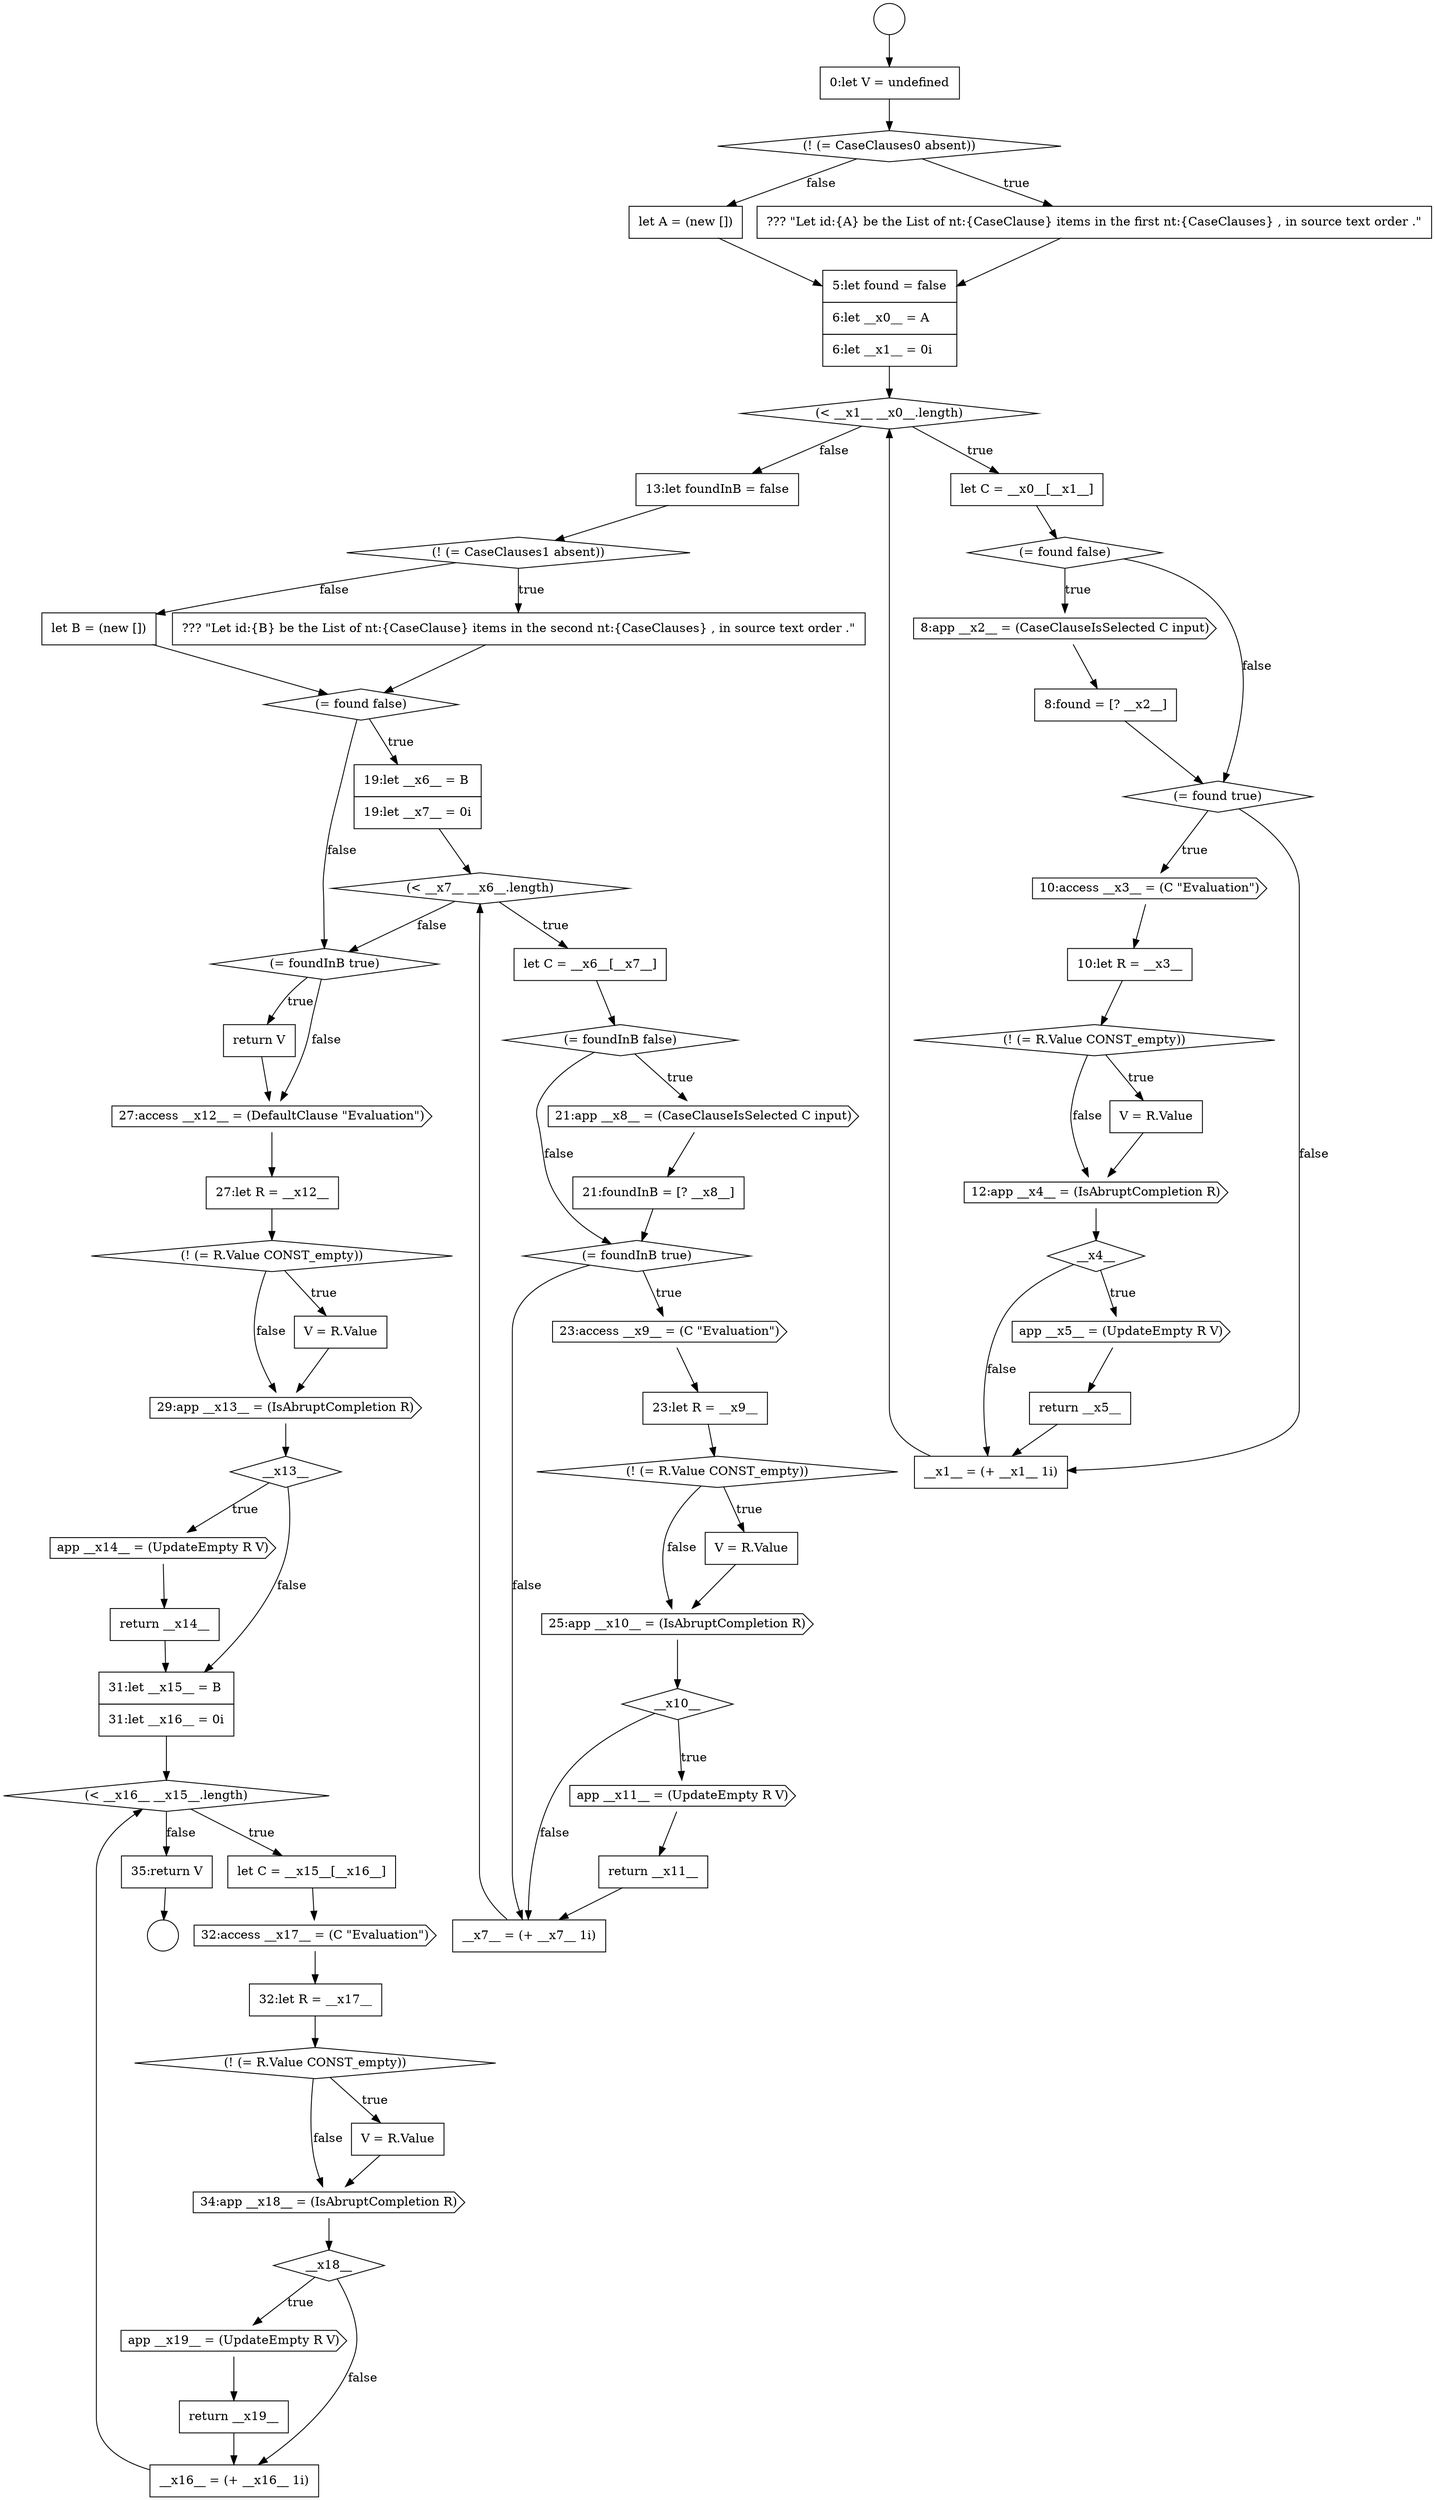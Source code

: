 digraph {
  node0 [shape=circle label=" " color="black" fillcolor="white" style=filled]
  node5 [shape=none, margin=0, label=<<font color="black">
    <table border="0" cellborder="1" cellspacing="0" cellpadding="10">
      <tr><td align="left">let A = (new [])</td></tr>
    </table>
  </font>> color="black" fillcolor="white" style=filled]
  node65 [shape=none, margin=0, label=<<font color="black">
    <table border="0" cellborder="1" cellspacing="0" cellpadding="10">
      <tr><td align="left">35:return V</td></tr>
    </table>
  </font>> color="black" fillcolor="white" style=filled]
  node2 [shape=none, margin=0, label=<<font color="black">
    <table border="0" cellborder="1" cellspacing="0" cellpadding="10">
      <tr><td align="left">0:let V = undefined</td></tr>
    </table>
  </font>> color="black" fillcolor="white" style=filled]
  node4 [shape=none, margin=0, label=<<font color="black">
    <table border="0" cellborder="1" cellspacing="0" cellpadding="10">
      <tr><td align="left">??? &quot;Let id:{A} be the List of nt:{CaseClause} items in the first nt:{CaseClauses} , in source text order .&quot;</td></tr>
    </table>
  </font>> color="black" fillcolor="white" style=filled]
  node10 [shape=cds, label=<<font color="black">8:app __x2__ = (CaseClauseIsSelected C input)</font>> color="black" fillcolor="white" style=filled]
  node56 [shape=cds, label=<<font color="black">32:access __x17__ = (C &quot;Evaluation&quot;)</font>> color="black" fillcolor="white" style=filled]
  node42 [shape=none, margin=0, label=<<font color="black">
    <table border="0" cellborder="1" cellspacing="0" cellpadding="10">
      <tr><td align="left">__x7__ = (+ __x7__ 1i)</td></tr>
    </table>
  </font>> color="black" fillcolor="white" style=filled]
  node24 [shape=none, margin=0, label=<<font color="black">
    <table border="0" cellborder="1" cellspacing="0" cellpadding="10">
      <tr><td align="left">??? &quot;Let id:{B} be the List of nt:{CaseClause} items in the second nt:{CaseClauses} , in source text order .&quot;</td></tr>
    </table>
  </font>> color="black" fillcolor="white" style=filled]
  node37 [shape=none, margin=0, label=<<font color="black">
    <table border="0" cellborder="1" cellspacing="0" cellpadding="10">
      <tr><td align="left">V = R.Value</td></tr>
    </table>
  </font>> color="black" fillcolor="white" style=filled]
  node25 [shape=none, margin=0, label=<<font color="black">
    <table border="0" cellborder="1" cellspacing="0" cellpadding="10">
      <tr><td align="left">let B = (new [])</td></tr>
    </table>
  </font>> color="black" fillcolor="white" style=filled]
  node52 [shape=none, margin=0, label=<<font color="black">
    <table border="0" cellborder="1" cellspacing="0" cellpadding="10">
      <tr><td align="left">return __x14__</td></tr>
    </table>
  </font>> color="black" fillcolor="white" style=filled]
  node14 [shape=none, margin=0, label=<<font color="black">
    <table border="0" cellborder="1" cellspacing="0" cellpadding="10">
      <tr><td align="left">10:let R = __x3__</td></tr>
    </table>
  </font>> color="black" fillcolor="white" style=filled]
  node20 [shape=none, margin=0, label=<<font color="black">
    <table border="0" cellborder="1" cellspacing="0" cellpadding="10">
      <tr><td align="left">return __x5__</td></tr>
    </table>
  </font>> color="black" fillcolor="white" style=filled]
  node46 [shape=none, margin=0, label=<<font color="black">
    <table border="0" cellborder="1" cellspacing="0" cellpadding="10">
      <tr><td align="left">27:let R = __x12__</td></tr>
    </table>
  </font>> color="black" fillcolor="white" style=filled]
  node57 [shape=none, margin=0, label=<<font color="black">
    <table border="0" cellborder="1" cellspacing="0" cellpadding="10">
      <tr><td align="left">32:let R = __x17__</td></tr>
    </table>
  </font>> color="black" fillcolor="white" style=filled]
  node29 [shape=none, margin=0, label=<<font color="black">
    <table border="0" cellborder="1" cellspacing="0" cellpadding="10">
      <tr><td align="left">let C = __x6__[__x7__]</td></tr>
    </table>
  </font>> color="black" fillcolor="white" style=filled]
  node61 [shape=diamond, label=<<font color="black">__x18__</font>> color="black" fillcolor="white" style=filled]
  node1 [shape=circle label=" " color="black" fillcolor="white" style=filled]
  node6 [shape=none, margin=0, label=<<font color="black">
    <table border="0" cellborder="1" cellspacing="0" cellpadding="10">
      <tr><td align="left">5:let found = false</td></tr>
      <tr><td align="left">6:let __x0__ = A</td></tr>
      <tr><td align="left">6:let __x1__ = 0i</td></tr>
    </table>
  </font>> color="black" fillcolor="white" style=filled]
  node60 [shape=cds, label=<<font color="black">34:app __x18__ = (IsAbruptCompletion R)</font>> color="black" fillcolor="white" style=filled]
  node21 [shape=none, margin=0, label=<<font color="black">
    <table border="0" cellborder="1" cellspacing="0" cellpadding="10">
      <tr><td align="left">__x1__ = (+ __x1__ 1i)</td></tr>
    </table>
  </font>> color="black" fillcolor="white" style=filled]
  node33 [shape=diamond, label=<<font color="black">(= foundInB true)</font>> color="black" fillcolor="white" style=filled]
  node28 [shape=diamond, label=<<font color="black">(&lt; __x7__ __x6__.length)</font>> color="black" fillcolor="white" style=filled]
  node38 [shape=cds, label=<<font color="black">25:app __x10__ = (IsAbruptCompletion R)</font>> color="black" fillcolor="white" style=filled]
  node9 [shape=diamond, label=<<font color="black">(= found false)</font>> color="black" fillcolor="white" style=filled]
  node53 [shape=none, margin=0, label=<<font color="black">
    <table border="0" cellborder="1" cellspacing="0" cellpadding="10">
      <tr><td align="left">31:let __x15__ = B</td></tr>
      <tr><td align="left">31:let __x16__ = 0i</td></tr>
    </table>
  </font>> color="black" fillcolor="white" style=filled]
  node13 [shape=cds, label=<<font color="black">10:access __x3__ = (C &quot;Evaluation&quot;)</font>> color="black" fillcolor="white" style=filled]
  node41 [shape=none, margin=0, label=<<font color="black">
    <table border="0" cellborder="1" cellspacing="0" cellpadding="10">
      <tr><td align="left">return __x11__</td></tr>
    </table>
  </font>> color="black" fillcolor="white" style=filled]
  node45 [shape=cds, label=<<font color="black">27:access __x12__ = (DefaultClause &quot;Evaluation&quot;)</font>> color="black" fillcolor="white" style=filled]
  node64 [shape=none, margin=0, label=<<font color="black">
    <table border="0" cellborder="1" cellspacing="0" cellpadding="10">
      <tr><td align="left">__x16__ = (+ __x16__ 1i)</td></tr>
    </table>
  </font>> color="black" fillcolor="white" style=filled]
  node17 [shape=cds, label=<<font color="black">12:app __x4__ = (IsAbruptCompletion R)</font>> color="black" fillcolor="white" style=filled]
  node32 [shape=none, margin=0, label=<<font color="black">
    <table border="0" cellborder="1" cellspacing="0" cellpadding="10">
      <tr><td align="left">21:foundInB = [? __x8__]</td></tr>
    </table>
  </font>> color="black" fillcolor="white" style=filled]
  node34 [shape=cds, label=<<font color="black">23:access __x9__ = (C &quot;Evaluation&quot;)</font>> color="black" fillcolor="white" style=filled]
  node22 [shape=none, margin=0, label=<<font color="black">
    <table border="0" cellborder="1" cellspacing="0" cellpadding="10">
      <tr><td align="left">13:let foundInB = false</td></tr>
    </table>
  </font>> color="black" fillcolor="white" style=filled]
  node44 [shape=none, margin=0, label=<<font color="black">
    <table border="0" cellborder="1" cellspacing="0" cellpadding="10">
      <tr><td align="left">return V</td></tr>
    </table>
  </font>> color="black" fillcolor="white" style=filled]
  node59 [shape=none, margin=0, label=<<font color="black">
    <table border="0" cellborder="1" cellspacing="0" cellpadding="10">
      <tr><td align="left">V = R.Value</td></tr>
    </table>
  </font>> color="black" fillcolor="white" style=filled]
  node27 [shape=none, margin=0, label=<<font color="black">
    <table border="0" cellborder="1" cellspacing="0" cellpadding="10">
      <tr><td align="left">19:let __x6__ = B</td></tr>
      <tr><td align="left">19:let __x7__ = 0i</td></tr>
    </table>
  </font>> color="black" fillcolor="white" style=filled]
  node12 [shape=diamond, label=<<font color="black">(= found true)</font>> color="black" fillcolor="white" style=filled]
  node54 [shape=diamond, label=<<font color="black">(&lt; __x16__ __x15__.length)</font>> color="black" fillcolor="white" style=filled]
  node49 [shape=cds, label=<<font color="black">29:app __x13__ = (IsAbruptCompletion R)</font>> color="black" fillcolor="white" style=filled]
  node7 [shape=diamond, label=<<font color="black">(&lt; __x1__ __x0__.length)</font>> color="black" fillcolor="white" style=filled]
  node39 [shape=diamond, label=<<font color="black">__x10__</font>> color="black" fillcolor="white" style=filled]
  node3 [shape=diamond, label=<<font color="black">(! (= CaseClauses0 absent))</font>> color="black" fillcolor="white" style=filled]
  node35 [shape=none, margin=0, label=<<font color="black">
    <table border="0" cellborder="1" cellspacing="0" cellpadding="10">
      <tr><td align="left">23:let R = __x9__</td></tr>
    </table>
  </font>> color="black" fillcolor="white" style=filled]
  node48 [shape=none, margin=0, label=<<font color="black">
    <table border="0" cellborder="1" cellspacing="0" cellpadding="10">
      <tr><td align="left">V = R.Value</td></tr>
    </table>
  </font>> color="black" fillcolor="white" style=filled]
  node63 [shape=none, margin=0, label=<<font color="black">
    <table border="0" cellborder="1" cellspacing="0" cellpadding="10">
      <tr><td align="left">return __x19__</td></tr>
    </table>
  </font>> color="black" fillcolor="white" style=filled]
  node18 [shape=diamond, label=<<font color="black">__x4__</font>> color="black" fillcolor="white" style=filled]
  node50 [shape=diamond, label=<<font color="black">__x13__</font>> color="black" fillcolor="white" style=filled]
  node16 [shape=none, margin=0, label=<<font color="black">
    <table border="0" cellborder="1" cellspacing="0" cellpadding="10">
      <tr><td align="left">V = R.Value</td></tr>
    </table>
  </font>> color="black" fillcolor="white" style=filled]
  node31 [shape=cds, label=<<font color="black">21:app __x8__ = (CaseClauseIsSelected C input)</font>> color="black" fillcolor="white" style=filled]
  node11 [shape=none, margin=0, label=<<font color="black">
    <table border="0" cellborder="1" cellspacing="0" cellpadding="10">
      <tr><td align="left">8:found = [? __x2__]</td></tr>
    </table>
  </font>> color="black" fillcolor="white" style=filled]
  node43 [shape=diamond, label=<<font color="black">(= foundInB true)</font>> color="black" fillcolor="white" style=filled]
  node40 [shape=cds, label=<<font color="black">app __x11__ = (UpdateEmpty R V)</font>> color="black" fillcolor="white" style=filled]
  node26 [shape=diamond, label=<<font color="black">(= found false)</font>> color="black" fillcolor="white" style=filled]
  node55 [shape=none, margin=0, label=<<font color="black">
    <table border="0" cellborder="1" cellspacing="0" cellpadding="10">
      <tr><td align="left">let C = __x15__[__x16__]</td></tr>
    </table>
  </font>> color="black" fillcolor="white" style=filled]
  node23 [shape=diamond, label=<<font color="black">(! (= CaseClauses1 absent))</font>> color="black" fillcolor="white" style=filled]
  node8 [shape=none, margin=0, label=<<font color="black">
    <table border="0" cellborder="1" cellspacing="0" cellpadding="10">
      <tr><td align="left">let C = __x0__[__x1__]</td></tr>
    </table>
  </font>> color="black" fillcolor="white" style=filled]
  node58 [shape=diamond, label=<<font color="black">(! (= R.Value CONST_empty))</font>> color="black" fillcolor="white" style=filled]
  node36 [shape=diamond, label=<<font color="black">(! (= R.Value CONST_empty))</font>> color="black" fillcolor="white" style=filled]
  node30 [shape=diamond, label=<<font color="black">(= foundInB false)</font>> color="black" fillcolor="white" style=filled]
  node51 [shape=cds, label=<<font color="black">app __x14__ = (UpdateEmpty R V)</font>> color="black" fillcolor="white" style=filled]
  node19 [shape=cds, label=<<font color="black">app __x5__ = (UpdateEmpty R V)</font>> color="black" fillcolor="white" style=filled]
  node47 [shape=diamond, label=<<font color="black">(! (= R.Value CONST_empty))</font>> color="black" fillcolor="white" style=filled]
  node15 [shape=diamond, label=<<font color="black">(! (= R.Value CONST_empty))</font>> color="black" fillcolor="white" style=filled]
  node62 [shape=cds, label=<<font color="black">app __x19__ = (UpdateEmpty R V)</font>> color="black" fillcolor="white" style=filled]
  node29 -> node30 [ color="black"]
  node15 -> node16 [label=<<font color="black">true</font>> color="black"]
  node15 -> node17 [label=<<font color="black">false</font>> color="black"]
  node10 -> node11 [ color="black"]
  node43 -> node44 [label=<<font color="black">true</font>> color="black"]
  node43 -> node45 [label=<<font color="black">false</font>> color="black"]
  node50 -> node51 [label=<<font color="black">true</font>> color="black"]
  node50 -> node53 [label=<<font color="black">false</font>> color="black"]
  node23 -> node24 [label=<<font color="black">true</font>> color="black"]
  node23 -> node25 [label=<<font color="black">false</font>> color="black"]
  node49 -> node50 [ color="black"]
  node41 -> node42 [ color="black"]
  node42 -> node28 [ color="black"]
  node5 -> node6 [ color="black"]
  node53 -> node54 [ color="black"]
  node58 -> node59 [label=<<font color="black">true</font>> color="black"]
  node58 -> node60 [label=<<font color="black">false</font>> color="black"]
  node63 -> node64 [ color="black"]
  node4 -> node6 [ color="black"]
  node34 -> node35 [ color="black"]
  node9 -> node10 [label=<<font color="black">true</font>> color="black"]
  node9 -> node12 [label=<<font color="black">false</font>> color="black"]
  node64 -> node54 [ color="black"]
  node21 -> node7 [ color="black"]
  node36 -> node37 [label=<<font color="black">true</font>> color="black"]
  node36 -> node38 [label=<<font color="black">false</font>> color="black"]
  node65 -> node1 [ color="black"]
  node2 -> node3 [ color="black"]
  node62 -> node63 [ color="black"]
  node3 -> node4 [label=<<font color="black">true</font>> color="black"]
  node3 -> node5 [label=<<font color="black">false</font>> color="black"]
  node55 -> node56 [ color="black"]
  node7 -> node8 [label=<<font color="black">true</font>> color="black"]
  node7 -> node22 [label=<<font color="black">false</font>> color="black"]
  node11 -> node12 [ color="black"]
  node61 -> node62 [label=<<font color="black">true</font>> color="black"]
  node61 -> node64 [label=<<font color="black">false</font>> color="black"]
  node19 -> node20 [ color="black"]
  node26 -> node27 [label=<<font color="black">true</font>> color="black"]
  node26 -> node43 [label=<<font color="black">false</font>> color="black"]
  node54 -> node55 [label=<<font color="black">true</font>> color="black"]
  node54 -> node65 [label=<<font color="black">false</font>> color="black"]
  node13 -> node14 [ color="black"]
  node35 -> node36 [ color="black"]
  node57 -> node58 [ color="black"]
  node45 -> node46 [ color="black"]
  node0 -> node2 [ color="black"]
  node52 -> node53 [ color="black"]
  node22 -> node23 [ color="black"]
  node6 -> node7 [ color="black"]
  node44 -> node45 [ color="black"]
  node27 -> node28 [ color="black"]
  node37 -> node38 [ color="black"]
  node14 -> node15 [ color="black"]
  node31 -> node32 [ color="black"]
  node40 -> node41 [ color="black"]
  node33 -> node34 [label=<<font color="black">true</font>> color="black"]
  node33 -> node42 [label=<<font color="black">false</font>> color="black"]
  node51 -> node52 [ color="black"]
  node25 -> node26 [ color="black"]
  node8 -> node9 [ color="black"]
  node12 -> node13 [label=<<font color="black">true</font>> color="black"]
  node12 -> node21 [label=<<font color="black">false</font>> color="black"]
  node59 -> node60 [ color="black"]
  node24 -> node26 [ color="black"]
  node20 -> node21 [ color="black"]
  node60 -> node61 [ color="black"]
  node56 -> node57 [ color="black"]
  node16 -> node17 [ color="black"]
  node28 -> node29 [label=<<font color="black">true</font>> color="black"]
  node28 -> node43 [label=<<font color="black">false</font>> color="black"]
  node46 -> node47 [ color="black"]
  node48 -> node49 [ color="black"]
  node30 -> node31 [label=<<font color="black">true</font>> color="black"]
  node30 -> node33 [label=<<font color="black">false</font>> color="black"]
  node38 -> node39 [ color="black"]
  node39 -> node40 [label=<<font color="black">true</font>> color="black"]
  node39 -> node42 [label=<<font color="black">false</font>> color="black"]
  node18 -> node19 [label=<<font color="black">true</font>> color="black"]
  node18 -> node21 [label=<<font color="black">false</font>> color="black"]
  node32 -> node33 [ color="black"]
  node47 -> node48 [label=<<font color="black">true</font>> color="black"]
  node47 -> node49 [label=<<font color="black">false</font>> color="black"]
  node17 -> node18 [ color="black"]
}
